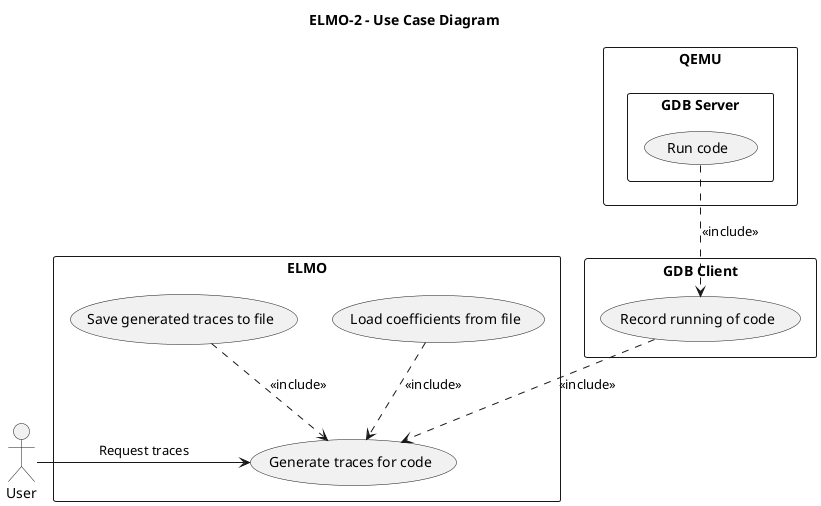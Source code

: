 @startuml

title ELMO-2 - Use Case Diagram


rectangle ELMO {
    (Generate traces for code) as Generate
    (Load coefficients from file) as Load
    (Save generated traces to file) as Save
}

rectangle QEMU {
rectangle "GDB Server" {
    (Run code)
    }
}

rectangle "GDB Client" {

    (Record running of code) as Record
}

:User:

User -> Generate : Request traces
(Run code) ..> Record : <<include>>
Record ..> Generate : <<include>>
Load ..> Generate : <<include>>
Save ..> Generate : <<include>>

@enduml
